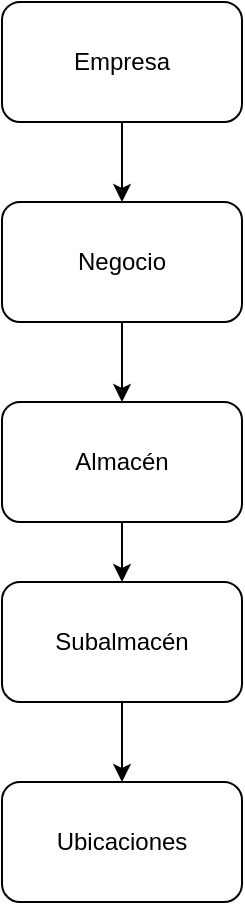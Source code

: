 <mxfile version="28.2.5">
  <diagram name="Página-1" id="0DDq4Op6VfTNFtq13c_w">
    <mxGraphModel dx="1280" dy="528" grid="1" gridSize="10" guides="1" tooltips="1" connect="1" arrows="1" fold="1" page="1" pageScale="1" pageWidth="827" pageHeight="1169" math="0" shadow="0">
      <root>
        <mxCell id="0" />
        <mxCell id="1" parent="0" />
        <mxCell id="nMXzzmbeyMNV9SAZg80v-4" value="" style="edgeStyle=orthogonalEdgeStyle;rounded=0;orthogonalLoop=1;jettySize=auto;html=1;" edge="1" parent="1" source="nMXzzmbeyMNV9SAZg80v-1" target="nMXzzmbeyMNV9SAZg80v-2">
          <mxGeometry relative="1" as="geometry" />
        </mxCell>
        <mxCell id="nMXzzmbeyMNV9SAZg80v-1" value="Empresa" style="rounded=1;whiteSpace=wrap;html=1;" vertex="1" parent="1">
          <mxGeometry x="260" y="100" width="120" height="60" as="geometry" />
        </mxCell>
        <mxCell id="nMXzzmbeyMNV9SAZg80v-5" value="" style="edgeStyle=orthogonalEdgeStyle;rounded=0;orthogonalLoop=1;jettySize=auto;html=1;" edge="1" parent="1" source="nMXzzmbeyMNV9SAZg80v-2" target="nMXzzmbeyMNV9SAZg80v-3">
          <mxGeometry relative="1" as="geometry" />
        </mxCell>
        <mxCell id="nMXzzmbeyMNV9SAZg80v-2" value="Negocio" style="rounded=1;whiteSpace=wrap;html=1;" vertex="1" parent="1">
          <mxGeometry x="260" y="200" width="120" height="60" as="geometry" />
        </mxCell>
        <mxCell id="nMXzzmbeyMNV9SAZg80v-7" value="" style="edgeStyle=orthogonalEdgeStyle;rounded=0;orthogonalLoop=1;jettySize=auto;html=1;" edge="1" parent="1" source="nMXzzmbeyMNV9SAZg80v-3" target="nMXzzmbeyMNV9SAZg80v-6">
          <mxGeometry relative="1" as="geometry" />
        </mxCell>
        <mxCell id="nMXzzmbeyMNV9SAZg80v-3" value="Almacén" style="rounded=1;whiteSpace=wrap;html=1;" vertex="1" parent="1">
          <mxGeometry x="260" y="300" width="120" height="60" as="geometry" />
        </mxCell>
        <mxCell id="nMXzzmbeyMNV9SAZg80v-10" value="" style="edgeStyle=orthogonalEdgeStyle;rounded=0;orthogonalLoop=1;jettySize=auto;html=1;" edge="1" parent="1" source="nMXzzmbeyMNV9SAZg80v-6" target="nMXzzmbeyMNV9SAZg80v-9">
          <mxGeometry relative="1" as="geometry" />
        </mxCell>
        <mxCell id="nMXzzmbeyMNV9SAZg80v-6" value="Subalmacén" style="rounded=1;whiteSpace=wrap;html=1;" vertex="1" parent="1">
          <mxGeometry x="260" y="390" width="120" height="60" as="geometry" />
        </mxCell>
        <mxCell id="nMXzzmbeyMNV9SAZg80v-9" value="Ubicaciones" style="rounded=1;whiteSpace=wrap;html=1;" vertex="1" parent="1">
          <mxGeometry x="260" y="490" width="120" height="60" as="geometry" />
        </mxCell>
      </root>
    </mxGraphModel>
  </diagram>
</mxfile>
